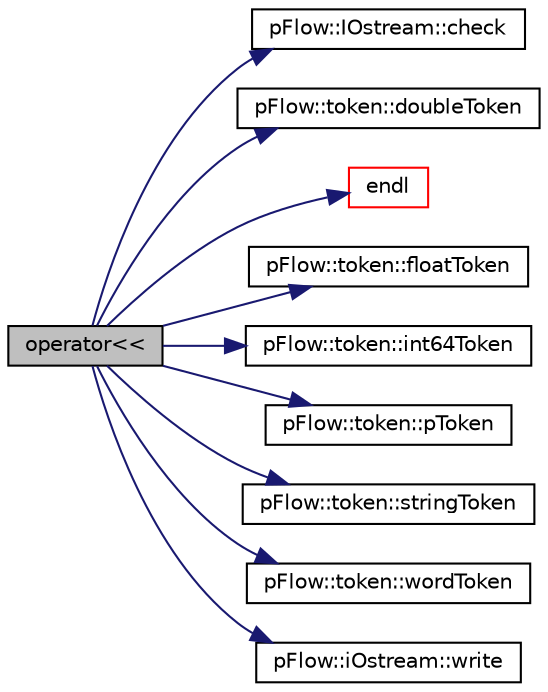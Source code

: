 digraph "operator&lt;&lt;"
{
 // LATEX_PDF_SIZE
  edge [fontname="Helvetica",fontsize="10",labelfontname="Helvetica",labelfontsize="10"];
  node [fontname="Helvetica",fontsize="10",shape=record];
  rankdir="LR";
  Node1 [label="operator\<\<",height=0.2,width=0.4,color="black", fillcolor="grey75", style="filled", fontcolor="black",tooltip=" "];
  Node1 -> Node2 [color="midnightblue",fontsize="10",style="solid",fontname="Helvetica"];
  Node2 [label="pFlow::IOstream::check",height=0.2,width=0.4,color="black", fillcolor="white", style="filled",URL="$classpFlow_1_1IOstream.html#a367eb3425fc4e8270e2aa961df8ac8a5",tooltip="Check IOstream status for given operation."];
  Node1 -> Node3 [color="midnightblue",fontsize="10",style="solid",fontname="Helvetica"];
  Node3 [label="pFlow::token::doubleToken",height=0.2,width=0.4,color="black", fillcolor="white", style="filled",URL="$classpFlow_1_1token.html#a9de6957d916b0d8a10cab9c0e2688fe6",tooltip="Return double value."];
  Node1 -> Node4 [color="midnightblue",fontsize="10",style="solid",fontname="Helvetica"];
  Node4 [label="endl",height=0.2,width=0.4,color="red", fillcolor="white", style="filled",URL="$namespacepFlow.html#aba8f0c455a3fdb4b05ad33a25b13b189",tooltip="Add newline and flush stream."];
  Node1 -> Node6 [color="midnightblue",fontsize="10",style="solid",fontname="Helvetica"];
  Node6 [label="pFlow::token::floatToken",height=0.2,width=0.4,color="black", fillcolor="white", style="filled",URL="$classpFlow_1_1token.html#a4c72fd962e5ec6cf9143fb6a78ddb2ab",tooltip="Return float value."];
  Node1 -> Node7 [color="midnightblue",fontsize="10",style="solid",fontname="Helvetica"];
  Node7 [label="pFlow::token::int64Token",height=0.2,width=0.4,color="black", fillcolor="white", style="filled",URL="$classpFlow_1_1token.html#a527884d8106fbcdc51fb1d8b937b9f71",tooltip="Return int64 value."];
  Node1 -> Node8 [color="midnightblue",fontsize="10",style="solid",fontname="Helvetica"];
  Node8 [label="pFlow::token::pToken",height=0.2,width=0.4,color="black", fillcolor="white", style="filled",URL="$classpFlow_1_1token.html#aaa8bf55f686d97ee30090681fd0bfc04",tooltip="Return punctuation character."];
  Node1 -> Node9 [color="midnightblue",fontsize="10",style="solid",fontname="Helvetica"];
  Node9 [label="pFlow::token::stringToken",height=0.2,width=0.4,color="black", fillcolor="white", style="filled",URL="$classpFlow_1_1token.html#aa81aefc6aea3503b1eb4aefbafc8d0bc",tooltip="Return const reference to the string contents."];
  Node1 -> Node10 [color="midnightblue",fontsize="10",style="solid",fontname="Helvetica"];
  Node10 [label="pFlow::token::wordToken",height=0.2,width=0.4,color="black", fillcolor="white", style="filled",URL="$classpFlow_1_1token.html#a8658f0b0a04ffdb6e74c5af4ca27edf1",tooltip="Return const reference to the word contents."];
  Node1 -> Node11 [color="midnightblue",fontsize="10",style="solid",fontname="Helvetica"];
  Node11 [label="pFlow::iOstream::write",height=0.2,width=0.4,color="black", fillcolor="white", style="filled",URL="$classpFlow_1_1iOstream.html#a8da7514808d6493ccfd30582fc945aa1",tooltip="Write token to stream or otherwise handle it."];
}
